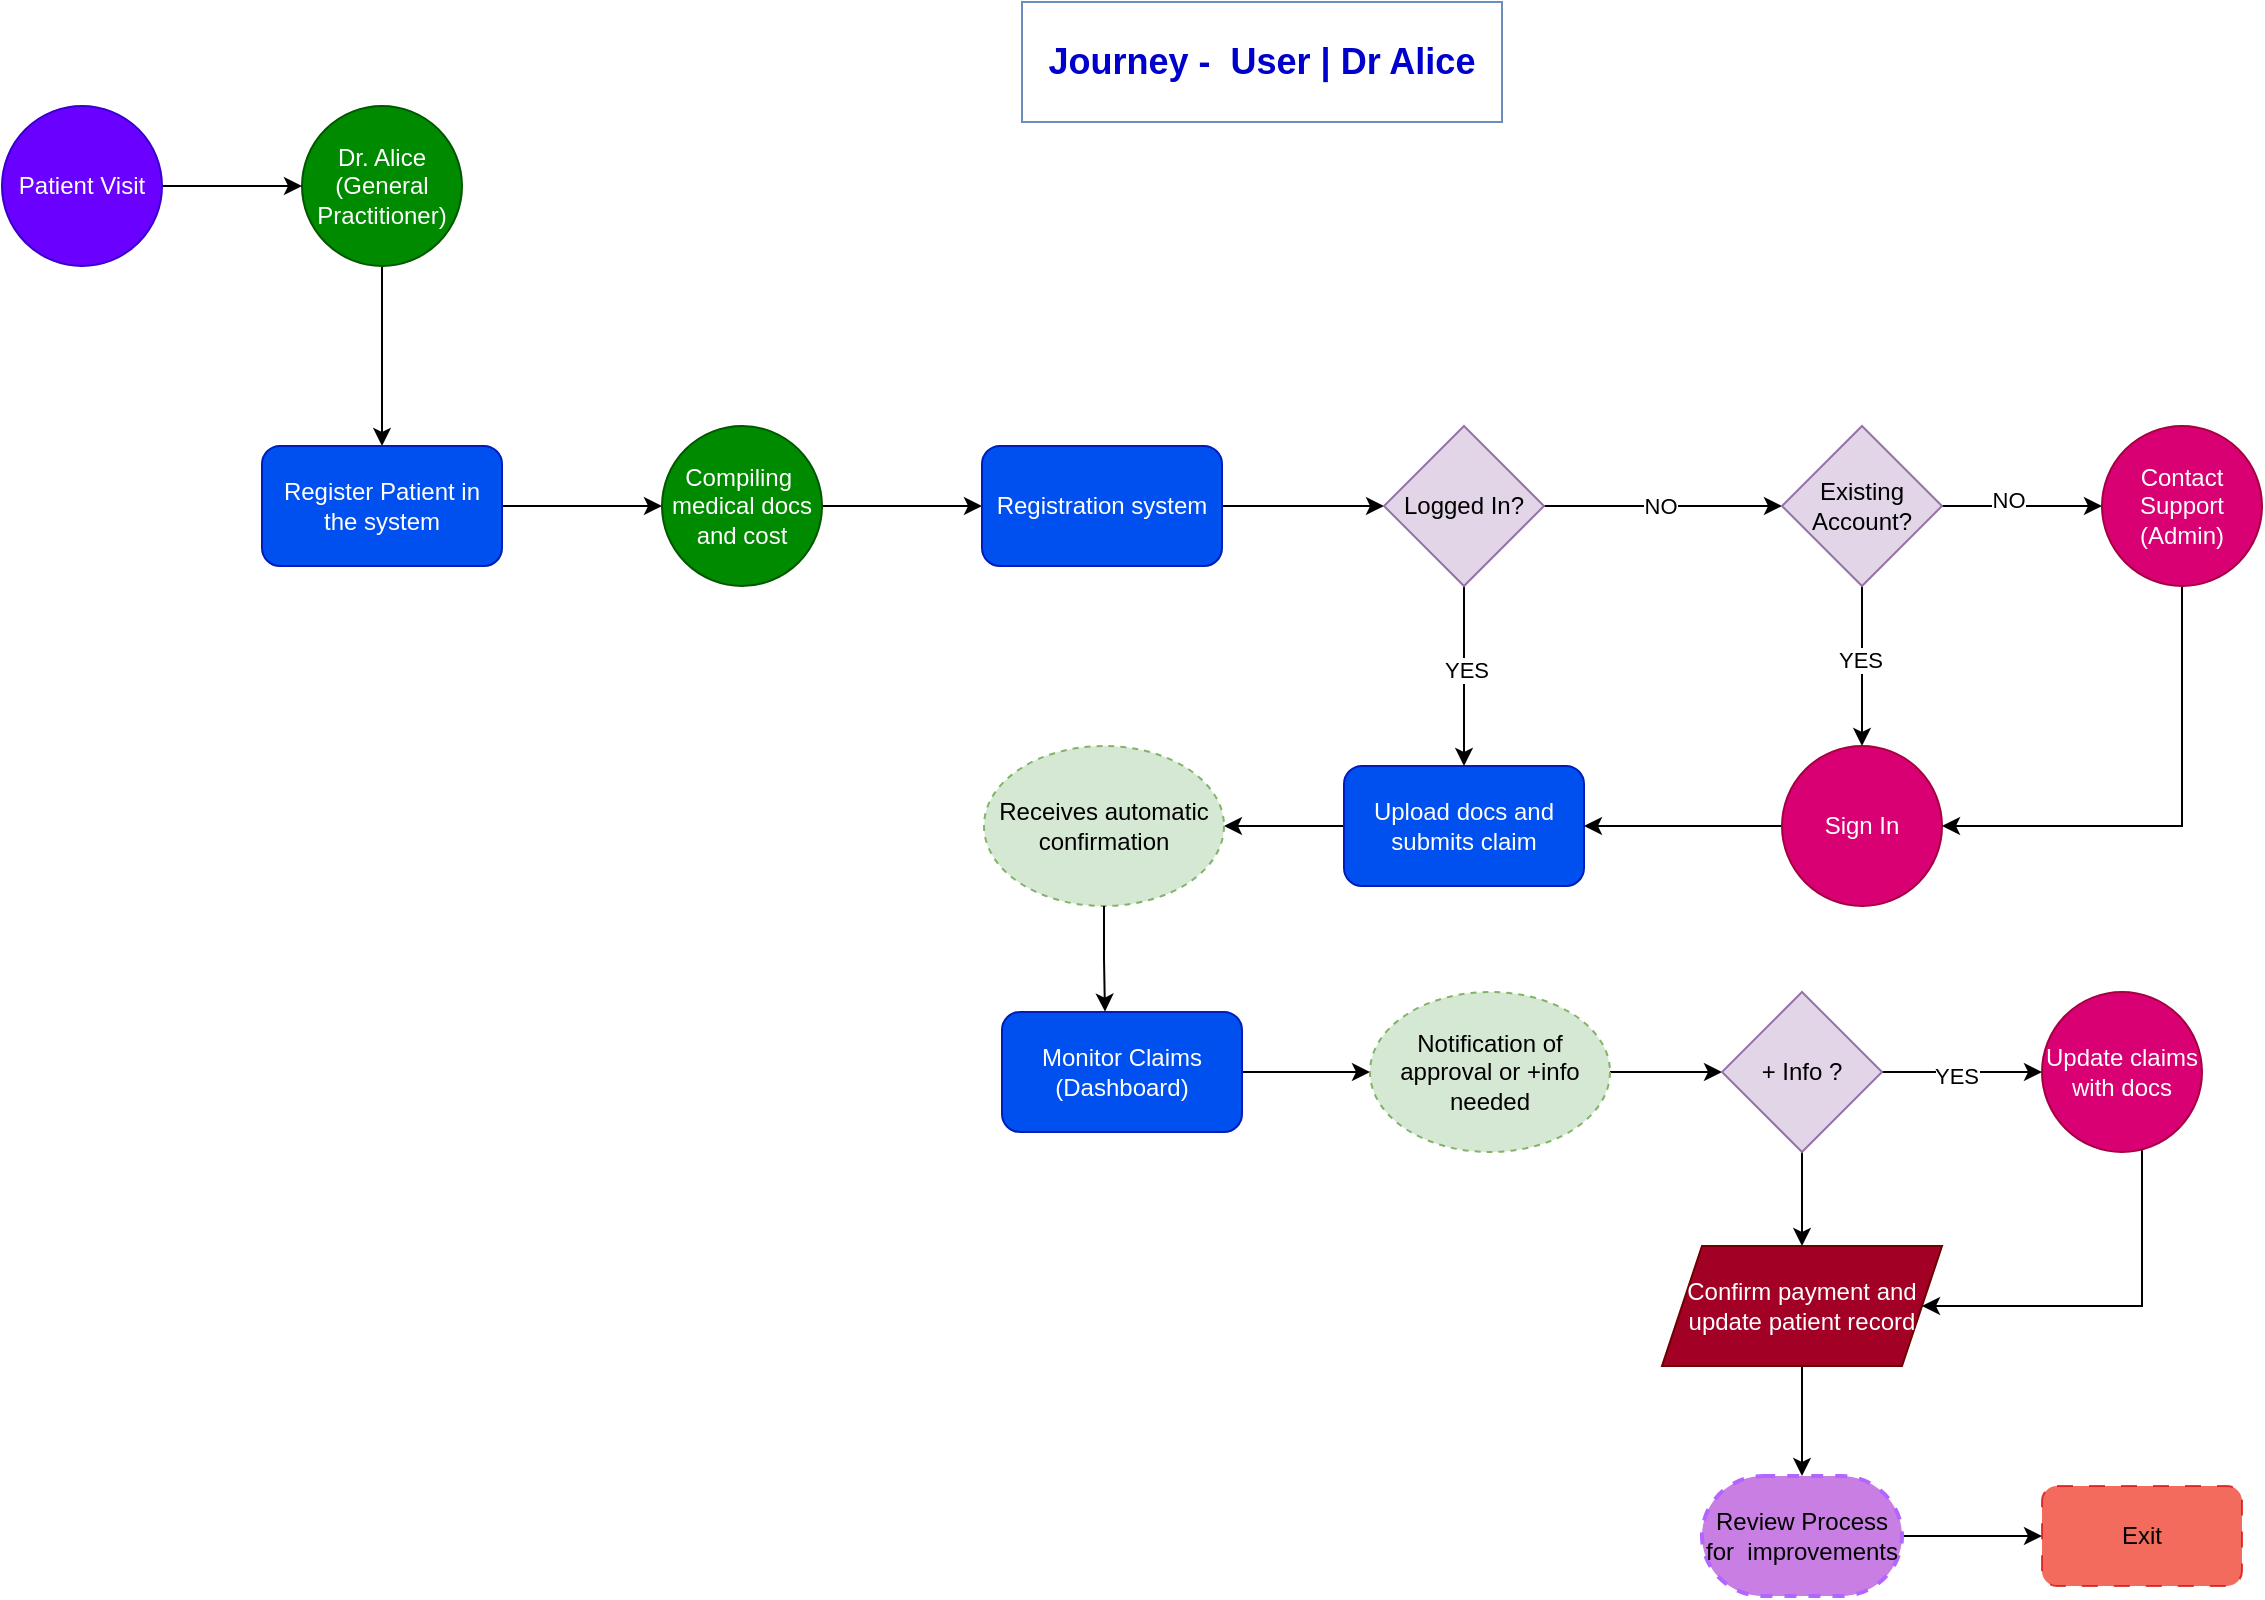 <mxfile version="24.7.3" type="github">
  <diagram name="Page-1" id="c7558073-3199-34d8-9f00-42111426c3f3">
    <mxGraphModel dx="11834" dy="11522" grid="1" gridSize="10" guides="1" tooltips="1" connect="1" arrows="1" fold="1" page="1" pageScale="1" pageWidth="1169" pageHeight="827" background="none" math="0" shadow="0">
      <root>
        <mxCell id="0" />
        <mxCell id="1" parent="0" />
        <mxCell id="X9ass70m3cK7fkNfl3eS-96" value="&lt;b&gt;&lt;font style=&quot;font-size: 18px;&quot; color=&quot;#0000cc&quot;&gt;Journey -&amp;nbsp; User | Dr Alice&lt;/font&gt;&lt;/b&gt;" style="text;html=1;align=center;verticalAlign=middle;whiteSpace=wrap;rounded=0;fillColor=none;strokeColor=#6c8ebf;" parent="1" vertex="1">
          <mxGeometry x="-10000" y="-10732" width="240" height="60" as="geometry" />
        </mxCell>
        <mxCell id="FQBWLW0qRdSLTxVGlONL-27" style="edgeStyle=orthogonalEdgeStyle;rounded=0;orthogonalLoop=1;jettySize=auto;html=1;entryX=0.5;entryY=0;entryDx=0;entryDy=0;" edge="1" parent="1" source="X9ass70m3cK7fkNfl3eS-97" target="FQBWLW0qRdSLTxVGlONL-4">
          <mxGeometry relative="1" as="geometry" />
        </mxCell>
        <mxCell id="X9ass70m3cK7fkNfl3eS-97" value="&lt;div style=&quot;&quot;&gt;&lt;span style=&quot;background-color: initial;&quot;&gt;Dr. Alice (General Practitioner)&lt;/span&gt;&lt;/div&gt;" style="ellipse;whiteSpace=wrap;html=1;aspect=fixed;fillColor=#008a00;strokeColor=#005700;fontColor=#ffffff;align=center;" parent="1" vertex="1">
          <mxGeometry x="-10360" y="-10680" width="80" height="80" as="geometry" />
        </mxCell>
        <mxCell id="FQBWLW0qRdSLTxVGlONL-26" style="edgeStyle=orthogonalEdgeStyle;rounded=0;orthogonalLoop=1;jettySize=auto;html=1;entryX=0;entryY=0.5;entryDx=0;entryDy=0;" edge="1" parent="1" source="FQBWLW0qRdSLTxVGlONL-2" target="X9ass70m3cK7fkNfl3eS-97">
          <mxGeometry relative="1" as="geometry" />
        </mxCell>
        <mxCell id="FQBWLW0qRdSLTxVGlONL-2" value="Patient Visit" style="ellipse;whiteSpace=wrap;html=1;aspect=fixed;fillColor=#6a00ff;strokeColor=#3700CC;fontColor=#ffffff;" vertex="1" parent="1">
          <mxGeometry x="-10510" y="-10680" width="80" height="80" as="geometry" />
        </mxCell>
        <mxCell id="FQBWLW0qRdSLTxVGlONL-28" style="edgeStyle=orthogonalEdgeStyle;rounded=0;orthogonalLoop=1;jettySize=auto;html=1;entryX=0;entryY=0.5;entryDx=0;entryDy=0;" edge="1" parent="1" source="FQBWLW0qRdSLTxVGlONL-4" target="FQBWLW0qRdSLTxVGlONL-6">
          <mxGeometry relative="1" as="geometry" />
        </mxCell>
        <mxCell id="FQBWLW0qRdSLTxVGlONL-4" value="Register Patient in the system" style="rounded=1;whiteSpace=wrap;html=1;fillColor=#0050ef;fontColor=#ffffff;strokeColor=#001DBC;" vertex="1" parent="1">
          <mxGeometry x="-10380" y="-10510" width="120" height="60" as="geometry" />
        </mxCell>
        <mxCell id="FQBWLW0qRdSLTxVGlONL-29" style="edgeStyle=orthogonalEdgeStyle;rounded=0;orthogonalLoop=1;jettySize=auto;html=1;entryX=0;entryY=0.5;entryDx=0;entryDy=0;" edge="1" parent="1" source="FQBWLW0qRdSLTxVGlONL-6" target="FQBWLW0qRdSLTxVGlONL-7">
          <mxGeometry relative="1" as="geometry" />
        </mxCell>
        <mxCell id="FQBWLW0qRdSLTxVGlONL-6" value="Compiling&amp;nbsp; medical docs and cost" style="ellipse;whiteSpace=wrap;html=1;aspect=fixed;fillColor=#008a00;strokeColor=#005700;fontColor=#ffffff;" vertex="1" parent="1">
          <mxGeometry x="-10180" y="-10520" width="80" height="80" as="geometry" />
        </mxCell>
        <mxCell id="FQBWLW0qRdSLTxVGlONL-30" style="edgeStyle=orthogonalEdgeStyle;rounded=0;orthogonalLoop=1;jettySize=auto;html=1;entryX=0;entryY=0.5;entryDx=0;entryDy=0;" edge="1" parent="1" source="FQBWLW0qRdSLTxVGlONL-7" target="FQBWLW0qRdSLTxVGlONL-8">
          <mxGeometry relative="1" as="geometry" />
        </mxCell>
        <mxCell id="FQBWLW0qRdSLTxVGlONL-7" value="Registration system" style="rounded=1;whiteSpace=wrap;html=1;fillColor=#0050ef;fontColor=#ffffff;strokeColor=#001DBC;" vertex="1" parent="1">
          <mxGeometry x="-10020" y="-10510" width="120" height="60" as="geometry" />
        </mxCell>
        <mxCell id="FQBWLW0qRdSLTxVGlONL-31" style="edgeStyle=orthogonalEdgeStyle;rounded=0;orthogonalLoop=1;jettySize=auto;html=1;entryX=0.5;entryY=0;entryDx=0;entryDy=0;" edge="1" parent="1" source="FQBWLW0qRdSLTxVGlONL-8" target="FQBWLW0qRdSLTxVGlONL-10">
          <mxGeometry relative="1" as="geometry" />
        </mxCell>
        <mxCell id="FQBWLW0qRdSLTxVGlONL-35" value="YES" style="edgeLabel;html=1;align=center;verticalAlign=middle;resizable=0;points=[];" vertex="1" connectable="0" parent="FQBWLW0qRdSLTxVGlONL-31">
          <mxGeometry x="-0.064" y="1" relative="1" as="geometry">
            <mxPoint as="offset" />
          </mxGeometry>
        </mxCell>
        <mxCell id="FQBWLW0qRdSLTxVGlONL-36" value="" style="edgeStyle=orthogonalEdgeStyle;rounded=0;orthogonalLoop=1;jettySize=auto;html=1;" edge="1" parent="1" source="FQBWLW0qRdSLTxVGlONL-8" target="FQBWLW0qRdSLTxVGlONL-11">
          <mxGeometry relative="1" as="geometry" />
        </mxCell>
        <mxCell id="FQBWLW0qRdSLTxVGlONL-37" value="NO" style="edgeLabel;html=1;align=center;verticalAlign=middle;resizable=0;points=[];" vertex="1" connectable="0" parent="FQBWLW0qRdSLTxVGlONL-36">
          <mxGeometry x="-0.035" relative="1" as="geometry">
            <mxPoint as="offset" />
          </mxGeometry>
        </mxCell>
        <mxCell id="FQBWLW0qRdSLTxVGlONL-8" value="Logged In?" style="rhombus;whiteSpace=wrap;html=1;fillColor=#e1d5e7;strokeColor=#9673a6;" vertex="1" parent="1">
          <mxGeometry x="-9819" y="-10520" width="80" height="80" as="geometry" />
        </mxCell>
        <mxCell id="FQBWLW0qRdSLTxVGlONL-32" value="" style="edgeStyle=orthogonalEdgeStyle;rounded=0;orthogonalLoop=1;jettySize=auto;html=1;" edge="1" parent="1" source="FQBWLW0qRdSLTxVGlONL-10" target="FQBWLW0qRdSLTxVGlONL-17">
          <mxGeometry relative="1" as="geometry" />
        </mxCell>
        <mxCell id="FQBWLW0qRdSLTxVGlONL-10" value="Upload docs and submits claim" style="rounded=1;whiteSpace=wrap;html=1;fillColor=#0050ef;fontColor=#ffffff;strokeColor=#001DBC;" vertex="1" parent="1">
          <mxGeometry x="-9839" y="-10350" width="120" height="60" as="geometry" />
        </mxCell>
        <mxCell id="FQBWLW0qRdSLTxVGlONL-38" value="" style="edgeStyle=orthogonalEdgeStyle;rounded=0;orthogonalLoop=1;jettySize=auto;html=1;" edge="1" parent="1" source="FQBWLW0qRdSLTxVGlONL-11" target="FQBWLW0qRdSLTxVGlONL-12">
          <mxGeometry relative="1" as="geometry" />
        </mxCell>
        <mxCell id="FQBWLW0qRdSLTxVGlONL-39" value="YES" style="edgeLabel;html=1;align=center;verticalAlign=middle;resizable=0;points=[];" vertex="1" connectable="0" parent="FQBWLW0qRdSLTxVGlONL-38">
          <mxGeometry x="-0.079" y="-1" relative="1" as="geometry">
            <mxPoint as="offset" />
          </mxGeometry>
        </mxCell>
        <mxCell id="FQBWLW0qRdSLTxVGlONL-40" value="" style="edgeStyle=orthogonalEdgeStyle;rounded=0;orthogonalLoop=1;jettySize=auto;html=1;" edge="1" parent="1" source="FQBWLW0qRdSLTxVGlONL-11" target="FQBWLW0qRdSLTxVGlONL-13">
          <mxGeometry relative="1" as="geometry" />
        </mxCell>
        <mxCell id="FQBWLW0qRdSLTxVGlONL-41" value="NO" style="edgeLabel;html=1;align=center;verticalAlign=middle;resizable=0;points=[];" vertex="1" connectable="0" parent="FQBWLW0qRdSLTxVGlONL-40">
          <mxGeometry x="-0.197" y="3" relative="1" as="geometry">
            <mxPoint x="1" as="offset" />
          </mxGeometry>
        </mxCell>
        <mxCell id="FQBWLW0qRdSLTxVGlONL-11" value="Existing Account?" style="rhombus;whiteSpace=wrap;html=1;fillColor=#e1d5e7;strokeColor=#9673a6;" vertex="1" parent="1">
          <mxGeometry x="-9620" y="-10520" width="80" height="80" as="geometry" />
        </mxCell>
        <mxCell id="FQBWLW0qRdSLTxVGlONL-42" value="" style="edgeStyle=orthogonalEdgeStyle;rounded=0;orthogonalLoop=1;jettySize=auto;html=1;" edge="1" parent="1" source="FQBWLW0qRdSLTxVGlONL-12" target="FQBWLW0qRdSLTxVGlONL-10">
          <mxGeometry relative="1" as="geometry" />
        </mxCell>
        <mxCell id="FQBWLW0qRdSLTxVGlONL-12" value="Sign In" style="ellipse;whiteSpace=wrap;html=1;aspect=fixed;fillColor=#d80073;strokeColor=#A50040;fontColor=#ffffff;" vertex="1" parent="1">
          <mxGeometry x="-9620" y="-10360" width="80" height="80" as="geometry" />
        </mxCell>
        <mxCell id="FQBWLW0qRdSLTxVGlONL-44" style="edgeStyle=orthogonalEdgeStyle;rounded=0;orthogonalLoop=1;jettySize=auto;html=1;entryX=1;entryY=0.5;entryDx=0;entryDy=0;" edge="1" parent="1" source="FQBWLW0qRdSLTxVGlONL-13" target="FQBWLW0qRdSLTxVGlONL-12">
          <mxGeometry relative="1" as="geometry">
            <Array as="points">
              <mxPoint x="-9420" y="-10320" />
            </Array>
          </mxGeometry>
        </mxCell>
        <mxCell id="FQBWLW0qRdSLTxVGlONL-13" value="Contact Support (Admin)" style="ellipse;whiteSpace=wrap;html=1;aspect=fixed;fillColor=#d80073;strokeColor=#A50040;fontColor=#ffffff;" vertex="1" parent="1">
          <mxGeometry x="-9460" y="-10520" width="80" height="80" as="geometry" />
        </mxCell>
        <mxCell id="FQBWLW0qRdSLTxVGlONL-17" value="Receives automatic confirmation" style="ellipse;whiteSpace=wrap;html=1;fillColor=#d5e8d4;strokeColor=#82b366;dashed=1;" vertex="1" parent="1">
          <mxGeometry x="-10019" y="-10360" width="120" height="80" as="geometry" />
        </mxCell>
        <mxCell id="FQBWLW0qRdSLTxVGlONL-34" style="edgeStyle=orthogonalEdgeStyle;rounded=0;orthogonalLoop=1;jettySize=auto;html=1;entryX=0;entryY=0.5;entryDx=0;entryDy=0;" edge="1" parent="1" source="FQBWLW0qRdSLTxVGlONL-18" target="FQBWLW0qRdSLTxVGlONL-19">
          <mxGeometry relative="1" as="geometry" />
        </mxCell>
        <mxCell id="FQBWLW0qRdSLTxVGlONL-18" value="Monitor Claims (Dashboard)" style="rounded=1;whiteSpace=wrap;html=1;fillColor=#0050ef;fontColor=#ffffff;strokeColor=#001DBC;" vertex="1" parent="1">
          <mxGeometry x="-10010" y="-10227" width="120" height="60" as="geometry" />
        </mxCell>
        <mxCell id="FQBWLW0qRdSLTxVGlONL-56" value="" style="edgeStyle=orthogonalEdgeStyle;rounded=0;orthogonalLoop=1;jettySize=auto;html=1;" edge="1" parent="1" source="FQBWLW0qRdSLTxVGlONL-19" target="FQBWLW0qRdSLTxVGlONL-52">
          <mxGeometry relative="1" as="geometry" />
        </mxCell>
        <mxCell id="FQBWLW0qRdSLTxVGlONL-19" value="Notification of approval or +info needed" style="ellipse;whiteSpace=wrap;html=1;fillColor=#d5e8d4;strokeColor=#82b366;dashed=1;" vertex="1" parent="1">
          <mxGeometry x="-9826" y="-10237" width="120" height="80" as="geometry" />
        </mxCell>
        <mxCell id="FQBWLW0qRdSLTxVGlONL-60" value="" style="edgeStyle=orthogonalEdgeStyle;rounded=0;orthogonalLoop=1;jettySize=auto;html=1;" edge="1" parent="1" source="FQBWLW0qRdSLTxVGlONL-24" target="FQBWLW0qRdSLTxVGlONL-25">
          <mxGeometry relative="1" as="geometry" />
        </mxCell>
        <mxCell id="FQBWLW0qRdSLTxVGlONL-24" value="Review Process for&amp;nbsp; improvements" style="strokeWidth=2;html=1;shape=mxgraph.flowchart.terminator;whiteSpace=wrap;fillColor=#c87ee3;dashed=1;strokeColor=#B266FF;" vertex="1" parent="1">
          <mxGeometry x="-9660" y="-9995" width="100" height="60" as="geometry" />
        </mxCell>
        <mxCell id="FQBWLW0qRdSLTxVGlONL-25" value="Exit" style="rounded=1;whiteSpace=wrap;html=1;fillColor=#ef4734;strokeColor=#D71515;dashed=1;dashPattern=8 8;fillStyle=solid;gradientColor=none;opacity=80;" vertex="1" parent="1">
          <mxGeometry x="-9490" y="-9990" width="100" height="50" as="geometry" />
        </mxCell>
        <mxCell id="FQBWLW0qRdSLTxVGlONL-33" style="edgeStyle=orthogonalEdgeStyle;rounded=0;orthogonalLoop=1;jettySize=auto;html=1;entryX=0.429;entryY=-0.003;entryDx=0;entryDy=0;entryPerimeter=0;" edge="1" parent="1" source="FQBWLW0qRdSLTxVGlONL-17" target="FQBWLW0qRdSLTxVGlONL-18">
          <mxGeometry relative="1" as="geometry" />
        </mxCell>
        <mxCell id="FQBWLW0qRdSLTxVGlONL-59" value="" style="edgeStyle=orthogonalEdgeStyle;rounded=0;orthogonalLoop=1;jettySize=auto;html=1;" edge="1" parent="1" source="FQBWLW0qRdSLTxVGlONL-50" target="FQBWLW0qRdSLTxVGlONL-24">
          <mxGeometry relative="1" as="geometry" />
        </mxCell>
        <mxCell id="FQBWLW0qRdSLTxVGlONL-50" value="Confirm payment and update patient record" style="shape=parallelogram;perimeter=parallelogramPerimeter;whiteSpace=wrap;html=1;fixedSize=1;fillColor=#a20025;fontColor=#ffffff;strokeColor=#6F0000;" vertex="1" parent="1">
          <mxGeometry x="-9680" y="-10110" width="140" height="60" as="geometry" />
        </mxCell>
        <mxCell id="FQBWLW0qRdSLTxVGlONL-54" value="" style="edgeStyle=orthogonalEdgeStyle;rounded=0;orthogonalLoop=1;jettySize=auto;html=1;" edge="1" parent="1" source="FQBWLW0qRdSLTxVGlONL-52" target="FQBWLW0qRdSLTxVGlONL-53">
          <mxGeometry relative="1" as="geometry" />
        </mxCell>
        <mxCell id="FQBWLW0qRdSLTxVGlONL-55" value="YES" style="edgeLabel;html=1;align=center;verticalAlign=middle;resizable=0;points=[];" vertex="1" connectable="0" parent="FQBWLW0qRdSLTxVGlONL-54">
          <mxGeometry x="-0.069" y="-2" relative="1" as="geometry">
            <mxPoint as="offset" />
          </mxGeometry>
        </mxCell>
        <mxCell id="FQBWLW0qRdSLTxVGlONL-57" value="" style="edgeStyle=orthogonalEdgeStyle;rounded=0;orthogonalLoop=1;jettySize=auto;html=1;" edge="1" parent="1" source="FQBWLW0qRdSLTxVGlONL-52" target="FQBWLW0qRdSLTxVGlONL-50">
          <mxGeometry relative="1" as="geometry" />
        </mxCell>
        <mxCell id="FQBWLW0qRdSLTxVGlONL-52" value="+ Info ?" style="rhombus;whiteSpace=wrap;html=1;fillColor=#e1d5e7;strokeColor=#9673a6;" vertex="1" parent="1">
          <mxGeometry x="-9650" y="-10237" width="80" height="80" as="geometry" />
        </mxCell>
        <mxCell id="FQBWLW0qRdSLTxVGlONL-58" style="edgeStyle=orthogonalEdgeStyle;rounded=0;orthogonalLoop=1;jettySize=auto;html=1;" edge="1" parent="1" source="FQBWLW0qRdSLTxVGlONL-53" target="FQBWLW0qRdSLTxVGlONL-50">
          <mxGeometry relative="1" as="geometry">
            <Array as="points">
              <mxPoint x="-9440" y="-10080" />
            </Array>
          </mxGeometry>
        </mxCell>
        <mxCell id="FQBWLW0qRdSLTxVGlONL-53" value="Update claims with docs" style="ellipse;whiteSpace=wrap;html=1;aspect=fixed;fillColor=#d80073;strokeColor=#A50040;fontColor=#ffffff;" vertex="1" parent="1">
          <mxGeometry x="-9490" y="-10237" width="80" height="80" as="geometry" />
        </mxCell>
      </root>
    </mxGraphModel>
  </diagram>
</mxfile>
